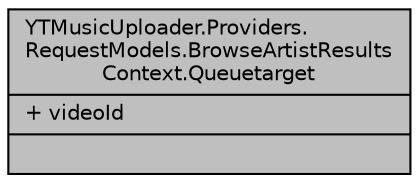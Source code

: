digraph "YTMusicUploader.Providers.RequestModels.BrowseArtistResultsContext.Queuetarget"
{
 // LATEX_PDF_SIZE
  edge [fontname="Helvetica",fontsize="10",labelfontname="Helvetica",labelfontsize="10"];
  node [fontname="Helvetica",fontsize="10",shape=record];
  Node1 [label="{YTMusicUploader.Providers.\lRequestModels.BrowseArtistResults\lContext.Queuetarget\n|+ videoId\l|}",height=0.2,width=0.4,color="black", fillcolor="grey75", style="filled", fontcolor="black",tooltip=" "];
}
